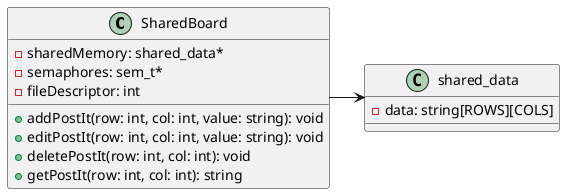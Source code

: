 @startuml
class SharedBoard {
  -sharedMemory: shared_data*
  -semaphores: sem_t*
  -fileDescriptor: int
  +addPostIt(row: int, col: int, value: string): void
  +editPostIt(row: int, col: int, value: string): void
  +deletePostIt(row: int, col: int): void
  +getPostIt(row: int, col: int): string
}

class shared_data {
  -data: string[ROWS][COLS]
}

SharedBoard -> shared_data
@enduml

